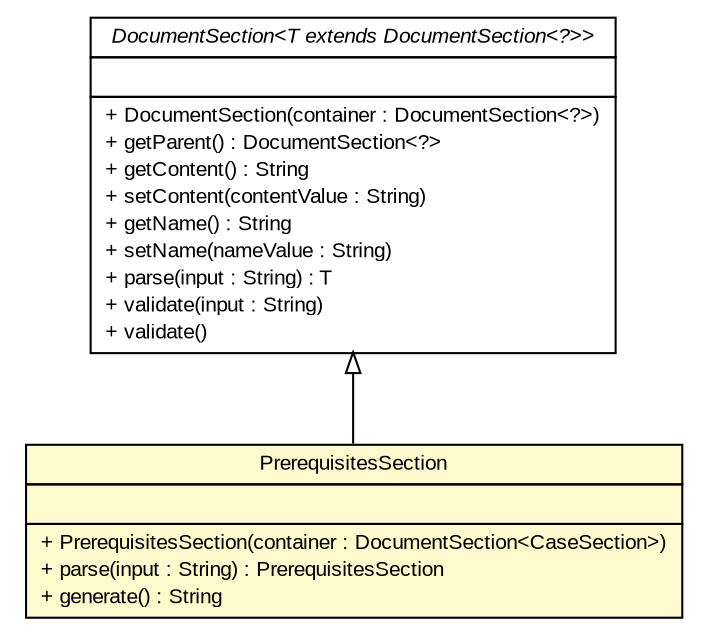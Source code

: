 #!/usr/local/bin/dot
#
# Class diagram 
# Generated by UMLGraph version R5_6 (http://www.umlgraph.org/)
#

digraph G {
	edge [fontname="arial",fontsize=10,labelfontname="arial",labelfontsize=10];
	node [fontname="arial",fontsize=10,shape=plaintext];
	nodesep=0.25;
	ranksep=0.5;
	// com.github.mkolisnyk.aerial.document.PrerequisitesSection
	c2481 [label=<<table title="com.github.mkolisnyk.aerial.document.PrerequisitesSection" border="0" cellborder="1" cellspacing="0" cellpadding="2" port="p" bgcolor="lemonChiffon" href="./PrerequisitesSection.html">
		<tr><td><table border="0" cellspacing="0" cellpadding="1">
<tr><td align="center" balign="center"> PrerequisitesSection </td></tr>
		</table></td></tr>
		<tr><td><table border="0" cellspacing="0" cellpadding="1">
<tr><td align="left" balign="left">  </td></tr>
		</table></td></tr>
		<tr><td><table border="0" cellspacing="0" cellpadding="1">
<tr><td align="left" balign="left"> + PrerequisitesSection(container : DocumentSection&lt;CaseSection&gt;) </td></tr>
<tr><td align="left" balign="left"> + parse(input : String) : PrerequisitesSection </td></tr>
<tr><td align="left" balign="left"> + generate() : String </td></tr>
		</table></td></tr>
		</table>>, URL="./PrerequisitesSection.html", fontname="arial", fontcolor="black", fontsize=10.0];
	// com.github.mkolisnyk.aerial.document.DocumentSection<T extends com.github.mkolisnyk.aerial.document.DocumentSection<?>>
	c2486 [label=<<table title="com.github.mkolisnyk.aerial.document.DocumentSection" border="0" cellborder="1" cellspacing="0" cellpadding="2" port="p" href="./DocumentSection.html">
		<tr><td><table border="0" cellspacing="0" cellpadding="1">
<tr><td align="center" balign="center"><font face="arial italic"> DocumentSection&lt;T extends DocumentSection&lt;?&gt;&gt; </font></td></tr>
		</table></td></tr>
		<tr><td><table border="0" cellspacing="0" cellpadding="1">
<tr><td align="left" balign="left">  </td></tr>
		</table></td></tr>
		<tr><td><table border="0" cellspacing="0" cellpadding="1">
<tr><td align="left" balign="left"> + DocumentSection(container : DocumentSection&lt;?&gt;) </td></tr>
<tr><td align="left" balign="left"> + getParent() : DocumentSection&lt;?&gt; </td></tr>
<tr><td align="left" balign="left"> + getContent() : String </td></tr>
<tr><td align="left" balign="left"> + setContent(contentValue : String) </td></tr>
<tr><td align="left" balign="left"> + getName() : String </td></tr>
<tr><td align="left" balign="left"> + setName(nameValue : String) </td></tr>
<tr><td align="left" balign="left"> + parse(input : String) : T </td></tr>
<tr><td align="left" balign="left"> + validate(input : String) </td></tr>
<tr><td align="left" balign="left"> + validate() </td></tr>
		</table></td></tr>
		</table>>, URL="./DocumentSection.html", fontname="arial", fontcolor="black", fontsize=10.0];
	//com.github.mkolisnyk.aerial.document.PrerequisitesSection extends com.github.mkolisnyk.aerial.document.DocumentSection<com.github.mkolisnyk.aerial.document.PrerequisitesSection>
	c2486:p -> c2481:p [dir=back,arrowtail=empty];
}


